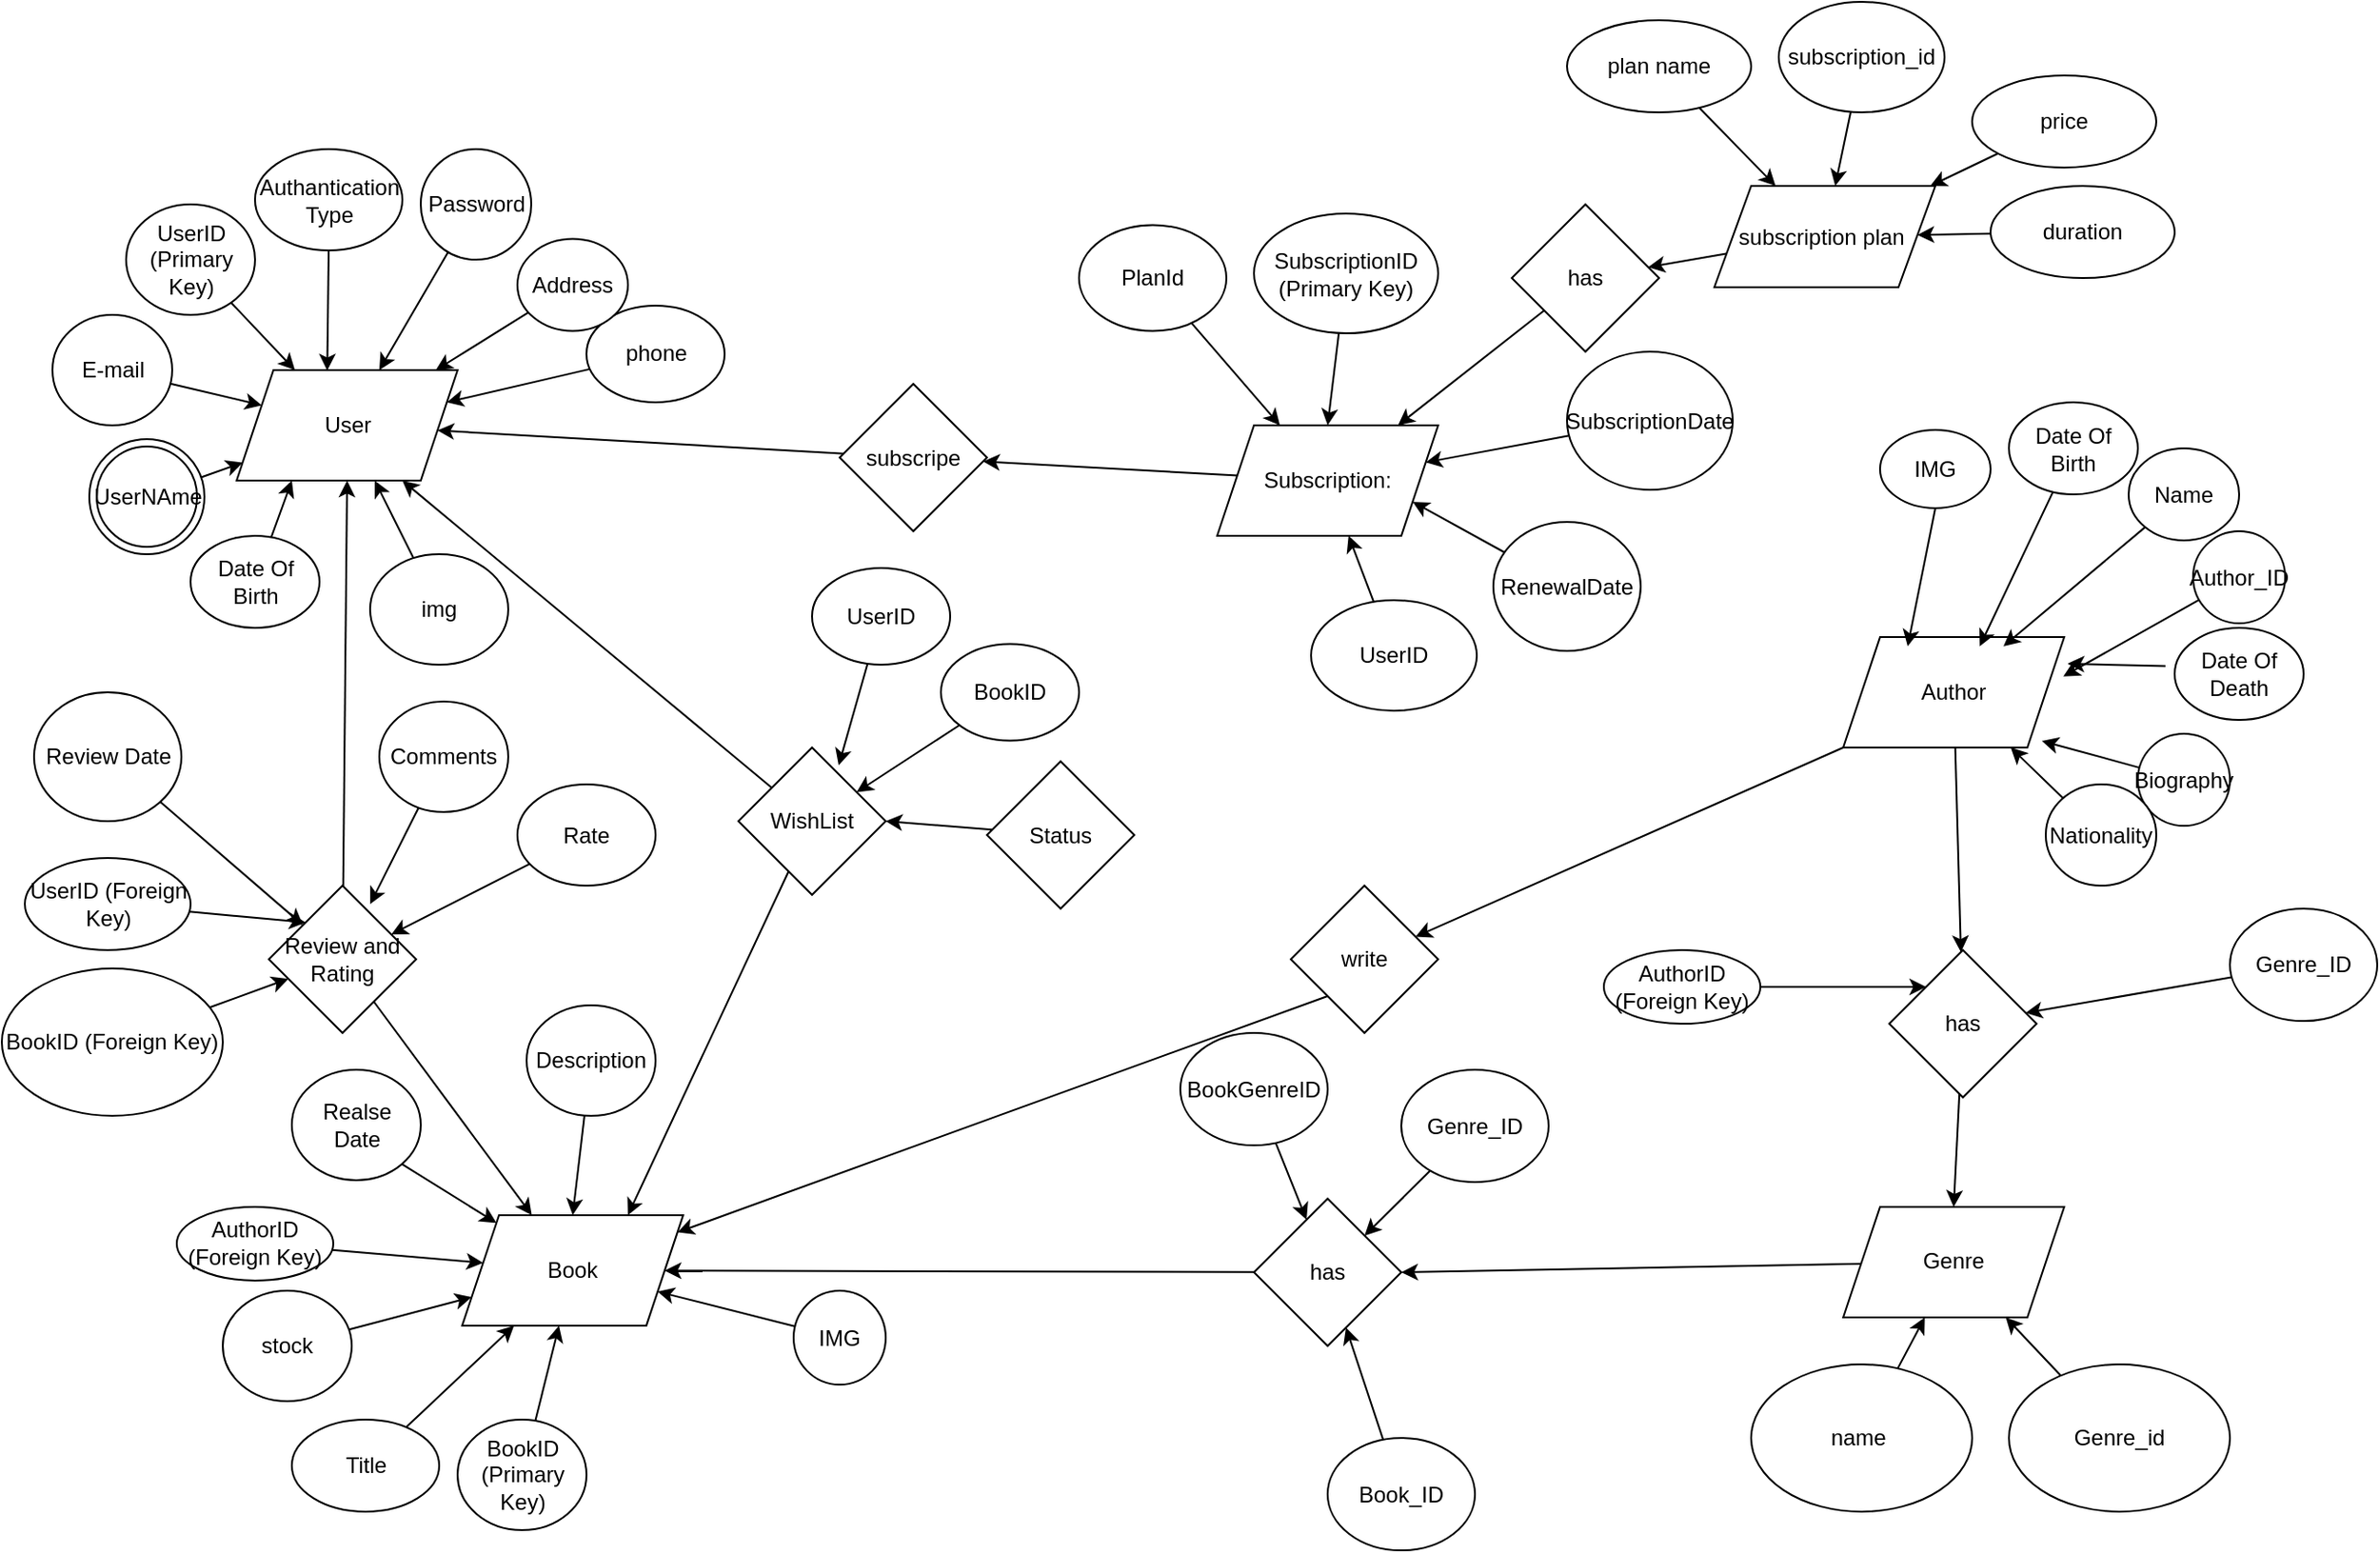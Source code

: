 <mxfile>
    <diagram id="IFI1APhiVugFEgdwHJy0" name="Page-1">
        <mxGraphModel dx="1076" dy="1702" grid="1" gridSize="10" guides="1" tooltips="1" connect="1" arrows="1" fold="1" page="1" pageScale="1" pageWidth="850" pageHeight="1100" math="0" shadow="0">
            <root>
                <mxCell id="0"/>
                <mxCell id="1" parent="0"/>
                <mxCell id="2" value="User" style="shape=parallelogram;perimeter=parallelogramPerimeter;whiteSpace=wrap;html=1;fixedSize=1;" parent="1" vertex="1">
                    <mxGeometry x="177.5" y="80" width="120" height="60" as="geometry"/>
                </mxCell>
                <mxCell id="94" style="edgeStyle=none;html=1;" parent="1" source="3" target="93" edge="1">
                    <mxGeometry relative="1" as="geometry"/>
                </mxCell>
                <mxCell id="204" style="edgeStyle=none;html=1;exitX=0;exitY=1;exitDx=0;exitDy=0;" parent="1" source="3" target="203" edge="1">
                    <mxGeometry relative="1" as="geometry"/>
                </mxCell>
                <mxCell id="3" value="Author" style="shape=parallelogram;perimeter=parallelogramPerimeter;whiteSpace=wrap;html=1;fixedSize=1;" parent="1" vertex="1">
                    <mxGeometry x="1050" y="225" width="120" height="60" as="geometry"/>
                </mxCell>
                <mxCell id="4" value="Book" style="shape=parallelogram;perimeter=parallelogramPerimeter;whiteSpace=wrap;html=1;fixedSize=1;" parent="1" vertex="1">
                    <mxGeometry x="300" y="538.97" width="120" height="60" as="geometry"/>
                </mxCell>
                <mxCell id="19" style="edgeStyle=none;html=1;" parent="1" source="7" target="4" edge="1">
                    <mxGeometry relative="1" as="geometry"/>
                </mxCell>
                <mxCell id="7" value="BookID (Primary Key)" style="ellipse;whiteSpace=wrap;html=1;" parent="1" vertex="1">
                    <mxGeometry x="297.5" y="650" width="70" height="60" as="geometry"/>
                </mxCell>
                <mxCell id="18" style="edgeStyle=none;html=1;" parent="1" source="8" target="4" edge="1">
                    <mxGeometry relative="1" as="geometry"/>
                </mxCell>
                <mxCell id="8" value="Title" style="ellipse;whiteSpace=wrap;html=1;" parent="1" vertex="1">
                    <mxGeometry x="207.5" y="650" width="80" height="50" as="geometry"/>
                </mxCell>
                <mxCell id="130" style="edgeStyle=none;html=1;entryX=1;entryY=0.5;entryDx=0;entryDy=0;fontFamily=Helvetica;fontSize=12;fontColor=default;" parent="1" source="11" target="97" edge="1">
                    <mxGeometry relative="1" as="geometry"/>
                </mxCell>
                <mxCell id="11" value="Genre" style="shape=parallelogram;perimeter=parallelogramPerimeter;whiteSpace=wrap;html=1;fixedSize=1;" parent="1" vertex="1">
                    <mxGeometry x="1050" y="534.48" width="120" height="60" as="geometry"/>
                </mxCell>
                <mxCell id="17" style="edgeStyle=none;html=1;" parent="1" source="12" target="4" edge="1">
                    <mxGeometry relative="1" as="geometry"/>
                </mxCell>
                <mxCell id="12" value="stock" style="ellipse;whiteSpace=wrap;html=1;" parent="1" vertex="1">
                    <mxGeometry x="170.0" y="580" width="70" height="60" as="geometry"/>
                </mxCell>
                <mxCell id="16" style="edgeStyle=none;html=1;" parent="1" source="13" target="2" edge="1">
                    <mxGeometry relative="1" as="geometry"/>
                </mxCell>
                <mxCell id="13" value="UserID (Primary Key)" style="ellipse;whiteSpace=wrap;html=1;" parent="1" vertex="1">
                    <mxGeometry x="117.5" y="-10" width="70" height="60" as="geometry"/>
                </mxCell>
                <mxCell id="15" style="edgeStyle=none;html=1;" parent="1" source="14" target="2" edge="1">
                    <mxGeometry relative="1" as="geometry"/>
                </mxCell>
                <mxCell id="14" value="E-mail" style="ellipse;whiteSpace=wrap;html=1;" parent="1" vertex="1">
                    <mxGeometry x="77.5" y="50" width="65" height="60" as="geometry"/>
                </mxCell>
                <mxCell id="22" style="edgeStyle=none;html=1;exitX=1;exitY=1;exitDx=0;exitDy=0;" parent="1" source="21" target="4" edge="1">
                    <mxGeometry relative="1" as="geometry">
                        <mxPoint x="239.186" y="592.539" as="sourcePoint"/>
                    </mxGeometry>
                </mxCell>
                <mxCell id="21" value="Realse&lt;br&gt;Date" style="ellipse;whiteSpace=wrap;html=1;" parent="1" vertex="1">
                    <mxGeometry x="207.5" y="460" width="70" height="60" as="geometry"/>
                </mxCell>
                <mxCell id="24" style="edgeStyle=none;html=1;" parent="1" source="23" edge="1">
                    <mxGeometry relative="1" as="geometry">
                        <mxPoint x="1137.041" y="230" as="targetPoint"/>
                    </mxGeometry>
                </mxCell>
                <mxCell id="23" value="Name" style="ellipse;whiteSpace=wrap;html=1;" parent="1" vertex="1">
                    <mxGeometry x="1205" y="122.5" width="60" height="50" as="geometry"/>
                </mxCell>
                <mxCell id="26" style="edgeStyle=none;html=1;entryX=1;entryY=0.25;entryDx=0;entryDy=0;" parent="1" source="25" edge="1">
                    <mxGeometry relative="1" as="geometry">
                        <mxPoint x="1169.545" y="246.364" as="targetPoint"/>
                    </mxGeometry>
                </mxCell>
                <mxCell id="25" value="Author_ID" style="ellipse;whiteSpace=wrap;html=1;" parent="1" vertex="1">
                    <mxGeometry x="1240" y="167.5" width="50" height="50" as="geometry"/>
                </mxCell>
                <mxCell id="33" style="edgeStyle=none;html=1;" parent="1" source="27" target="11" edge="1">
                    <mxGeometry relative="1" as="geometry"/>
                </mxCell>
                <mxCell id="27" value="name&amp;nbsp;" style="ellipse;whiteSpace=wrap;html=1;" parent="1" vertex="1">
                    <mxGeometry x="1000" y="620" width="120" height="80" as="geometry"/>
                </mxCell>
                <mxCell id="31" style="edgeStyle=none;html=1;" parent="1" source="29" target="11" edge="1">
                    <mxGeometry relative="1" as="geometry"/>
                </mxCell>
                <mxCell id="29" value="Genre_id" style="ellipse;whiteSpace=wrap;html=1;" parent="1" vertex="1">
                    <mxGeometry x="1140" y="620" width="120" height="80" as="geometry"/>
                </mxCell>
                <mxCell id="120" style="edgeStyle=none;html=1;" parent="1" source="34" target="4" edge="1">
                    <mxGeometry relative="1" as="geometry"/>
                </mxCell>
                <mxCell id="34" value="AuthorID (Foreign Key)" style="ellipse;whiteSpace=wrap;html=1;" parent="1" vertex="1">
                    <mxGeometry x="145" y="534.48" width="85" height="40" as="geometry"/>
                </mxCell>
                <mxCell id="38" style="edgeStyle=none;html=1;" parent="1" source="37" target="2" edge="1">
                    <mxGeometry relative="1" as="geometry">
                        <mxPoint x="286.522" y="14.231" as="sourcePoint"/>
                    </mxGeometry>
                </mxCell>
                <mxCell id="37" value="Password" style="ellipse;whiteSpace=wrap;html=1;" parent="1" vertex="1">
                    <mxGeometry x="277.5" y="-40" width="60" height="60" as="geometry"/>
                </mxCell>
                <mxCell id="44" style="edgeStyle=none;html=1;entryX=0.41;entryY=0.004;entryDx=0;entryDy=0;entryPerimeter=0;" parent="1" target="2" edge="1">
                    <mxGeometry relative="1" as="geometry">
                        <mxPoint x="227.5" y="15.0" as="sourcePoint"/>
                    </mxGeometry>
                </mxCell>
                <mxCell id="41" value="Authantication Type" style="ellipse;whiteSpace=wrap;html=1;" parent="1" vertex="1">
                    <mxGeometry x="187.5" y="-40" width="80" height="55" as="geometry"/>
                </mxCell>
                <mxCell id="57" style="edgeStyle=none;html=1;entryX=0;entryY=0;entryDx=0;entryDy=0;" parent="1" source="49" target="54" edge="1">
                    <mxGeometry relative="1" as="geometry"/>
                </mxCell>
                <mxCell id="49" value="UserID (Foreign Key)" style="ellipse;whiteSpace=wrap;html=1;" parent="1" vertex="1">
                    <mxGeometry x="62.5" y="345" width="90" height="50" as="geometry"/>
                </mxCell>
                <mxCell id="58" style="edgeStyle=none;html=1;" parent="1" source="51" target="54" edge="1">
                    <mxGeometry relative="1" as="geometry"/>
                </mxCell>
                <mxCell id="51" value="BookID (Foreign Key)" style="ellipse;whiteSpace=wrap;html=1;" parent="1" vertex="1">
                    <mxGeometry x="50" y="405" width="120" height="80" as="geometry"/>
                </mxCell>
                <mxCell id="75" style="edgeStyle=none;html=1;" parent="1" source="54" target="4" edge="1">
                    <mxGeometry relative="1" as="geometry"/>
                </mxCell>
                <mxCell id="76" style="edgeStyle=none;html=1;entryX=0.5;entryY=1;entryDx=0;entryDy=0;" parent="1" source="54" target="2" edge="1">
                    <mxGeometry relative="1" as="geometry"/>
                </mxCell>
                <mxCell id="54" value="Review and Rating" style="rhombus;whiteSpace=wrap;html=1;" parent="1" vertex="1">
                    <mxGeometry x="195" y="360" width="80" height="80" as="geometry"/>
                </mxCell>
                <mxCell id="56" style="edgeStyle=none;html=1;" parent="1" source="55" target="54" edge="1">
                    <mxGeometry relative="1" as="geometry"/>
                </mxCell>
                <mxCell id="55" value="Review Date" style="ellipse;whiteSpace=wrap;html=1;" parent="1" vertex="1">
                    <mxGeometry x="67.5" y="255" width="80" height="70" as="geometry"/>
                </mxCell>
                <mxCell id="128" style="edgeStyle=none;html=1;entryX=0.5;entryY=0;entryDx=0;entryDy=0;fontFamily=Helvetica;fontSize=12;fontColor=default;" parent="1" source="67" target="4" edge="1">
                    <mxGeometry relative="1" as="geometry"/>
                </mxCell>
                <mxCell id="67" value="Description" style="ellipse;whiteSpace=wrap;html=1;" parent="1" vertex="1">
                    <mxGeometry x="335" y="425" width="70" height="60" as="geometry"/>
                </mxCell>
                <mxCell id="72" style="edgeStyle=none;html=1;entryX=1;entryY=1;entryDx=0;entryDy=0;" parent="1" source="71" edge="1">
                    <mxGeometry relative="1" as="geometry">
                        <mxPoint x="1157.857" y="281.429" as="targetPoint"/>
                    </mxGeometry>
                </mxCell>
                <mxCell id="71" value="Biography" style="ellipse;whiteSpace=wrap;html=1;" parent="1" vertex="1">
                    <mxGeometry x="1210" y="277.5" width="50" height="50" as="geometry"/>
                </mxCell>
                <mxCell id="84" style="edgeStyle=none;html=1;" parent="1" edge="1">
                    <mxGeometry relative="1" as="geometry">
                        <mxPoint x="1171.842" y="239.474" as="targetPoint"/>
                        <mxPoint x="1225.006" y="240.713" as="sourcePoint"/>
                    </mxGeometry>
                </mxCell>
                <mxCell id="88" style="edgeStyle=none;html=1;entryX=0.25;entryY=0;entryDx=0;entryDy=0;exitX=0.5;exitY=1;exitDx=0;exitDy=0;" parent="1" source="87" edge="1">
                    <mxGeometry relative="1" as="geometry">
                        <mxPoint x="1100" y="127.5" as="sourcePoint"/>
                        <mxPoint x="1085" y="230" as="targetPoint"/>
                    </mxGeometry>
                </mxCell>
                <mxCell id="87" value="IMG" style="ellipse;whiteSpace=wrap;html=1;" parent="1" vertex="1">
                    <mxGeometry x="1070" y="112.5" width="60" height="42.5" as="geometry"/>
                </mxCell>
                <mxCell id="129" style="edgeStyle=none;html=1;entryX=1;entryY=0.75;entryDx=0;entryDy=0;fontFamily=Helvetica;fontSize=12;fontColor=default;" parent="1" source="89" target="4" edge="1">
                    <mxGeometry relative="1" as="geometry"/>
                </mxCell>
                <mxCell id="89" value="IMG" style="ellipse;whiteSpace=wrap;html=1;" parent="1" vertex="1">
                    <mxGeometry x="480" y="580" width="50" height="51.03" as="geometry"/>
                </mxCell>
                <mxCell id="95" style="edgeStyle=none;html=1;entryX=0.5;entryY=0;entryDx=0;entryDy=0;" parent="1" source="93" target="11" edge="1">
                    <mxGeometry relative="1" as="geometry"/>
                </mxCell>
                <mxCell id="93" value="has" style="rhombus;whiteSpace=wrap;html=1;" parent="1" vertex="1">
                    <mxGeometry x="1075" y="395" width="80" height="80" as="geometry"/>
                </mxCell>
                <mxCell id="98" style="edgeStyle=none;html=1;" parent="1" source="97" target="4" edge="1">
                    <mxGeometry relative="1" as="geometry">
                        <Array as="points"/>
                    </mxGeometry>
                </mxCell>
                <mxCell id="97" value="has" style="rhombus;whiteSpace=wrap;html=1;" parent="1" vertex="1">
                    <mxGeometry x="730" y="530" width="80" height="80" as="geometry"/>
                </mxCell>
                <mxCell id="103" style="edgeStyle=none;html=1;" parent="1" source="102" target="2" edge="1">
                    <mxGeometry relative="1" as="geometry"/>
                </mxCell>
                <mxCell id="102" value="UserNAme" style="ellipse;shape=doubleEllipse;whiteSpace=wrap;html=1;aspect=fixed;" parent="1" vertex="1">
                    <mxGeometry x="97.5" y="117.5" width="62.5" height="62.5" as="geometry"/>
                </mxCell>
                <mxCell id="105" style="edgeStyle=none;html=1;" parent="1" source="104" target="2" edge="1">
                    <mxGeometry relative="1" as="geometry"/>
                </mxCell>
                <mxCell id="104" value="img" style="ellipse;whiteSpace=wrap;html=1;" parent="1" vertex="1">
                    <mxGeometry x="250" y="180" width="75" height="60" as="geometry"/>
                </mxCell>
                <mxCell id="181" style="edgeStyle=none;html=1;" parent="1" source="106" target="2" edge="1">
                    <mxGeometry relative="1" as="geometry"/>
                </mxCell>
                <mxCell id="106" value="phone" style="ellipse;whiteSpace=wrap;html=1;" parent="1" vertex="1">
                    <mxGeometry x="367.5" y="45" width="75" height="52.5" as="geometry"/>
                </mxCell>
                <mxCell id="109" style="edgeStyle=none;html=1;" parent="1" source="108" target="2" edge="1">
                    <mxGeometry relative="1" as="geometry"/>
                </mxCell>
                <mxCell id="108" value="Address" style="ellipse;whiteSpace=wrap;html=1;" parent="1" vertex="1">
                    <mxGeometry x="330" y="8.75" width="60" height="50" as="geometry"/>
                </mxCell>
                <mxCell id="111" style="edgeStyle=none;html=1;" parent="1" source="110" edge="1">
                    <mxGeometry relative="1" as="geometry">
                        <mxPoint x="1124.153" y="230" as="targetPoint"/>
                    </mxGeometry>
                </mxCell>
                <mxCell id="110" value="Date Of Birth" style="ellipse;whiteSpace=wrap;html=1;" parent="1" vertex="1">
                    <mxGeometry x="1140" y="97.5" width="70" height="50" as="geometry"/>
                </mxCell>
                <mxCell id="113" style="edgeStyle=none;html=1;entryX=0.25;entryY=1;entryDx=0;entryDy=0;" parent="1" source="112" target="2" edge="1">
                    <mxGeometry relative="1" as="geometry"/>
                </mxCell>
                <mxCell id="112" value="Date Of Birth" style="ellipse;whiteSpace=wrap;html=1;" parent="1" vertex="1">
                    <mxGeometry x="152.5" y="170" width="70" height="50" as="geometry"/>
                </mxCell>
                <mxCell id="141" style="edgeStyle=none;html=1;fontFamily=Helvetica;fontSize=12;fontColor=default;" parent="1" source="140" target="2" edge="1">
                    <mxGeometry relative="1" as="geometry"/>
                </mxCell>
                <mxCell id="140" value="subscripe" style="rhombus;whiteSpace=wrap;html=1;strokeColor=default;fontFamily=Helvetica;fontSize=12;fontColor=default;fillColor=default;" parent="1" vertex="1">
                    <mxGeometry x="505" y="87.5" width="80" height="80" as="geometry"/>
                </mxCell>
                <mxCell id="144" style="edgeStyle=none;html=1;fontFamily=Helvetica;fontSize=12;fontColor=default;" parent="1" source="143" target="140" edge="1">
                    <mxGeometry relative="1" as="geometry"/>
                </mxCell>
                <mxCell id="143" value="Subscription:" style="shape=parallelogram;perimeter=parallelogramPerimeter;whiteSpace=wrap;html=1;fixedSize=1;strokeColor=default;fontFamily=Helvetica;fontSize=12;fontColor=default;fillColor=default;" parent="1" vertex="1">
                    <mxGeometry x="710" y="110" width="120" height="60" as="geometry"/>
                </mxCell>
                <mxCell id="146" style="edgeStyle=none;html=1;entryX=0.5;entryY=0;entryDx=0;entryDy=0;fontFamily=Helvetica;fontSize=12;fontColor=default;" parent="1" source="145" target="143" edge="1">
                    <mxGeometry relative="1" as="geometry"/>
                </mxCell>
                <mxCell id="145" value="SubscriptionID (Primary Key)" style="ellipse;whiteSpace=wrap;html=1;strokeColor=default;fontFamily=Helvetica;fontSize=12;fontColor=default;fillColor=default;" parent="1" vertex="1">
                    <mxGeometry x="730" y="-5" width="100" height="65" as="geometry"/>
                </mxCell>
                <mxCell id="152" style="edgeStyle=none;html=1;fontFamily=Helvetica;fontSize=12;fontColor=default;" parent="1" source="151" target="143" edge="1">
                    <mxGeometry relative="1" as="geometry"/>
                </mxCell>
                <mxCell id="151" value="SubscriptionDate" style="ellipse;whiteSpace=wrap;html=1;strokeColor=default;fontFamily=Helvetica;fontSize=12;fontColor=default;fillColor=default;" parent="1" vertex="1">
                    <mxGeometry x="900" y="70" width="90" height="75" as="geometry"/>
                </mxCell>
                <mxCell id="180" style="edgeStyle=none;html=1;entryX=1;entryY=0.75;entryDx=0;entryDy=0;" parent="1" source="155" target="143" edge="1">
                    <mxGeometry relative="1" as="geometry"/>
                </mxCell>
                <mxCell id="155" value="RenewalDate" style="ellipse;whiteSpace=wrap;html=1;strokeColor=default;fontFamily=Helvetica;fontSize=12;fontColor=default;fillColor=default;" parent="1" vertex="1">
                    <mxGeometry x="860" y="162.5" width="80" height="70" as="geometry"/>
                </mxCell>
                <mxCell id="179" style="edgeStyle=none;html=1;" parent="1" source="159" target="143" edge="1">
                    <mxGeometry relative="1" as="geometry"/>
                </mxCell>
                <mxCell id="159" value="UserID" style="ellipse;whiteSpace=wrap;html=1;strokeColor=default;fontFamily=Helvetica;fontSize=12;fontColor=default;fillColor=default;" parent="1" vertex="1">
                    <mxGeometry x="761" y="205" width="90" height="60" as="geometry"/>
                </mxCell>
                <mxCell id="185" style="edgeStyle=none;html=1;entryX=0.688;entryY=0.125;entryDx=0;entryDy=0;entryPerimeter=0;" parent="1" source="184" target="54" edge="1">
                    <mxGeometry relative="1" as="geometry"/>
                </mxCell>
                <mxCell id="184" value="Comments" style="ellipse;whiteSpace=wrap;html=1;" parent="1" vertex="1">
                    <mxGeometry x="255" y="260" width="70" height="60" as="geometry"/>
                </mxCell>
                <mxCell id="223" style="edgeStyle=none;html=1;" parent="1" source="199" target="54" edge="1">
                    <mxGeometry relative="1" as="geometry"/>
                </mxCell>
                <mxCell id="199" value="Rate" style="ellipse;whiteSpace=wrap;html=1;" parent="1" vertex="1">
                    <mxGeometry x="330" y="305" width="75" height="55" as="geometry"/>
                </mxCell>
                <mxCell id="205" style="edgeStyle=none;html=1;exitX=0;exitY=1;exitDx=0;exitDy=0;" parent="1" source="203" target="4" edge="1">
                    <mxGeometry relative="1" as="geometry"/>
                </mxCell>
                <mxCell id="203" value="write" style="rhombus;whiteSpace=wrap;html=1;" parent="1" vertex="1">
                    <mxGeometry x="750" y="360" width="80" height="80" as="geometry"/>
                </mxCell>
                <mxCell id="218" style="edgeStyle=none;html=1;" parent="1" source="208" target="219" edge="1">
                    <mxGeometry relative="1" as="geometry">
                        <mxPoint x="910" y="30" as="targetPoint"/>
                    </mxGeometry>
                </mxCell>
                <mxCell id="208" value="subscription plan&amp;nbsp;" style="shape=parallelogram;perimeter=parallelogramPerimeter;whiteSpace=wrap;html=1;fixedSize=1;" parent="1" vertex="1">
                    <mxGeometry x="980" y="-20" width="120" height="55" as="geometry"/>
                </mxCell>
                <mxCell id="215" style="edgeStyle=none;html=1;" parent="1" source="209" target="208" edge="1">
                    <mxGeometry relative="1" as="geometry"/>
                </mxCell>
                <mxCell id="209" value="subscription_id" style="ellipse;whiteSpace=wrap;html=1;" parent="1" vertex="1">
                    <mxGeometry x="1015" y="-120" width="90" height="60" as="geometry"/>
                </mxCell>
                <mxCell id="216" style="edgeStyle=none;html=1;" parent="1" source="210" target="208" edge="1">
                    <mxGeometry relative="1" as="geometry"/>
                </mxCell>
                <mxCell id="210" value="price" style="ellipse;whiteSpace=wrap;html=1;" parent="1" vertex="1">
                    <mxGeometry x="1120" y="-80" width="100" height="50" as="geometry"/>
                </mxCell>
                <mxCell id="217" style="edgeStyle=none;html=1;" parent="1" source="211" target="208" edge="1">
                    <mxGeometry relative="1" as="geometry"/>
                </mxCell>
                <mxCell id="211" value="duration" style="ellipse;whiteSpace=wrap;html=1;" parent="1" vertex="1">
                    <mxGeometry x="1130" y="-20" width="100" height="50" as="geometry"/>
                </mxCell>
                <mxCell id="214" style="edgeStyle=none;html=1;" parent="1" source="212" target="208" edge="1">
                    <mxGeometry relative="1" as="geometry"/>
                </mxCell>
                <mxCell id="212" value="plan name" style="ellipse;whiteSpace=wrap;html=1;" parent="1" vertex="1">
                    <mxGeometry x="900" y="-110" width="100" height="50" as="geometry"/>
                </mxCell>
                <mxCell id="220" style="edgeStyle=none;html=1;" parent="1" source="219" target="143" edge="1">
                    <mxGeometry relative="1" as="geometry"/>
                </mxCell>
                <mxCell id="219" value="has" style="rhombus;whiteSpace=wrap;html=1;" parent="1" vertex="1">
                    <mxGeometry x="870" y="-10" width="80" height="80" as="geometry"/>
                </mxCell>
                <mxCell id="222" style="edgeStyle=none;html=1;" parent="1" source="221" target="143" edge="1">
                    <mxGeometry relative="1" as="geometry"/>
                </mxCell>
                <mxCell id="221" value="PlanId" style="ellipse;whiteSpace=wrap;html=1;" parent="1" vertex="1">
                    <mxGeometry x="635" y="1.25" width="80" height="57.5" as="geometry"/>
                </mxCell>
                <mxCell id="229" style="edgeStyle=none;html=1;entryX=0.75;entryY=1;entryDx=0;entryDy=0;" parent="1" source="228" target="2" edge="1">
                    <mxGeometry relative="1" as="geometry"/>
                </mxCell>
                <mxCell id="230" style="edgeStyle=none;html=1;entryX=0.75;entryY=0;entryDx=0;entryDy=0;" parent="1" source="228" target="4" edge="1">
                    <mxGeometry relative="1" as="geometry"/>
                </mxCell>
                <mxCell id="228" value="WishList" style="rhombus;whiteSpace=wrap;html=1;" parent="1" vertex="1">
                    <mxGeometry x="450" y="285" width="80" height="80" as="geometry"/>
                </mxCell>
                <mxCell id="232" style="edgeStyle=none;html=1;" parent="1" source="231" target="228" edge="1">
                    <mxGeometry relative="1" as="geometry"/>
                </mxCell>
                <mxCell id="231" value="BookID" style="ellipse;whiteSpace=wrap;html=1;" parent="1" vertex="1">
                    <mxGeometry x="560" y="228.75" width="75" height="52.5" as="geometry"/>
                </mxCell>
                <mxCell id="234" style="edgeStyle=none;html=1;entryX=0.681;entryY=0.121;entryDx=0;entryDy=0;entryPerimeter=0;" parent="1" source="233" target="228" edge="1">
                    <mxGeometry relative="1" as="geometry"/>
                </mxCell>
                <mxCell id="233" value="UserID" style="ellipse;whiteSpace=wrap;html=1;" parent="1" vertex="1">
                    <mxGeometry x="490" y="187.5" width="75" height="52.5" as="geometry"/>
                </mxCell>
                <mxCell id="236" style="edgeStyle=none;html=1;entryX=1;entryY=0.5;entryDx=0;entryDy=0;" parent="1" source="235" target="228" edge="1">
                    <mxGeometry relative="1" as="geometry"/>
                </mxCell>
                <mxCell id="235" value="Status" style="rhombus;whiteSpace=wrap;html=1;" parent="1" vertex="1">
                    <mxGeometry x="585" y="292.5" width="80" height="80" as="geometry"/>
                </mxCell>
                <mxCell id="238" style="edgeStyle=none;html=1;" parent="1" source="237" target="97" edge="1">
                    <mxGeometry relative="1" as="geometry"/>
                </mxCell>
                <mxCell id="237" value="Genre_ID" style="ellipse;whiteSpace=wrap;html=1;strokeColor=default;fontFamily=Helvetica;fontSize=12;fontColor=default;fillColor=default;" parent="1" vertex="1">
                    <mxGeometry x="810" y="460" width="80" height="61.03" as="geometry"/>
                </mxCell>
                <mxCell id="240" style="edgeStyle=none;html=1;" parent="1" source="239" target="97" edge="1">
                    <mxGeometry relative="1" as="geometry"/>
                </mxCell>
                <mxCell id="239" value="Book_ID" style="ellipse;whiteSpace=wrap;html=1;strokeColor=default;fontFamily=Helvetica;fontSize=12;fontColor=default;fillColor=default;" parent="1" vertex="1">
                    <mxGeometry x="770" y="660" width="80" height="61.03" as="geometry"/>
                </mxCell>
                <mxCell id="242" style="edgeStyle=none;html=1;" parent="1" source="241" target="93" edge="1">
                    <mxGeometry relative="1" as="geometry"/>
                </mxCell>
                <mxCell id="241" value="Genre_ID" style="ellipse;whiteSpace=wrap;html=1;strokeColor=default;fontFamily=Helvetica;fontSize=12;fontColor=default;fillColor=default;" parent="1" vertex="1">
                    <mxGeometry x="1260" y="372.5" width="80" height="61.03" as="geometry"/>
                </mxCell>
                <mxCell id="244" style="edgeStyle=none;html=1;entryX=0;entryY=0;entryDx=0;entryDy=0;" parent="1" source="243" target="93" edge="1">
                    <mxGeometry relative="1" as="geometry"/>
                </mxCell>
                <mxCell id="243" value="AuthorID (Foreign Key)" style="ellipse;whiteSpace=wrap;html=1;" parent="1" vertex="1">
                    <mxGeometry x="920" y="395" width="85" height="40" as="geometry"/>
                </mxCell>
                <mxCell id="245" value="Date Of Death" style="ellipse;whiteSpace=wrap;html=1;" parent="1" vertex="1">
                    <mxGeometry x="1230" y="220" width="70" height="50" as="geometry"/>
                </mxCell>
                <mxCell id="247" style="edgeStyle=none;html=1;" parent="1" source="246" target="3" edge="1">
                    <mxGeometry relative="1" as="geometry"/>
                </mxCell>
                <mxCell id="246" value="Nationality" style="ellipse;whiteSpace=wrap;html=1;" parent="1" vertex="1">
                    <mxGeometry x="1160" y="305" width="60" height="55" as="geometry"/>
                </mxCell>
                <mxCell id="250" style="edgeStyle=none;html=1;" edge="1" parent="1" source="249" target="97">
                    <mxGeometry relative="1" as="geometry"/>
                </mxCell>
                <mxCell id="249" value="BookGenreID" style="ellipse;whiteSpace=wrap;html=1;strokeColor=default;fontFamily=Helvetica;fontSize=12;fontColor=default;fillColor=default;" vertex="1" parent="1">
                    <mxGeometry x="690" y="440" width="80" height="61.03" as="geometry"/>
                </mxCell>
            </root>
        </mxGraphModel>
    </diagram>
</mxfile>